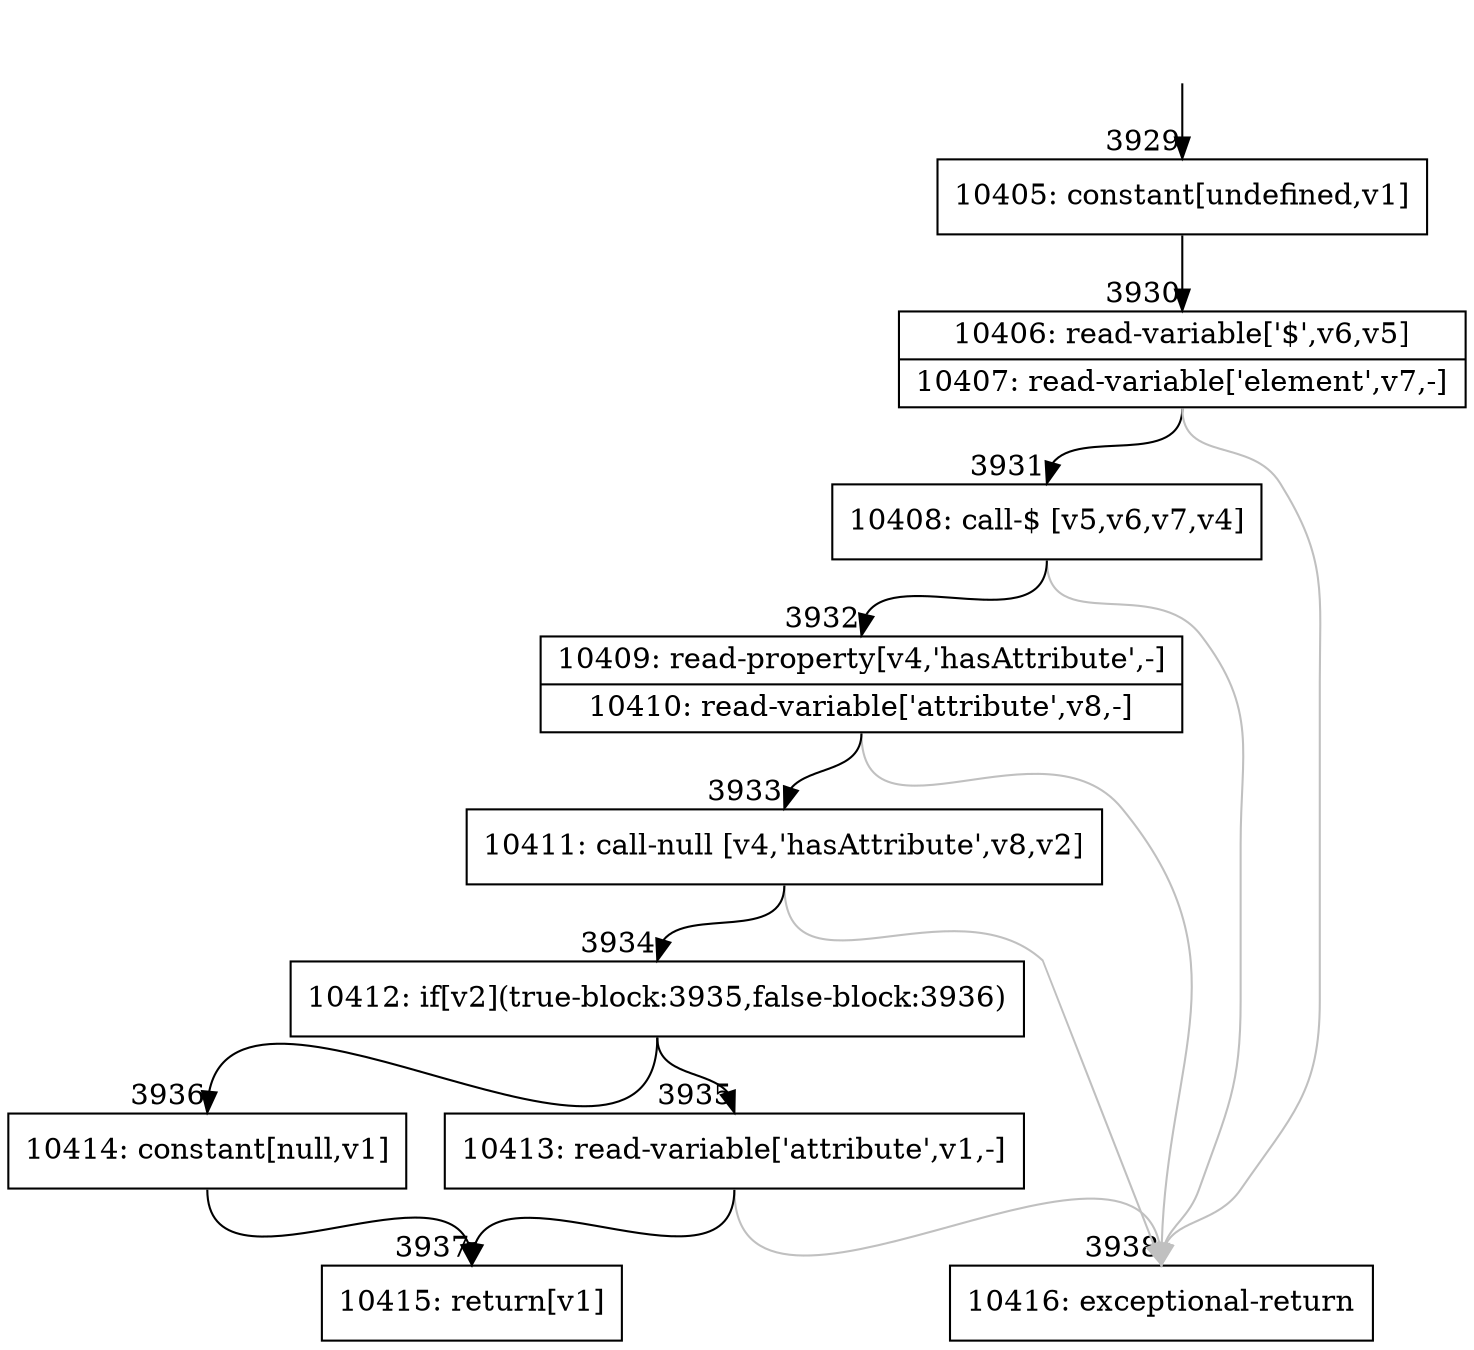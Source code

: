 digraph {
rankdir="TD"
BB_entry332[shape=none,label=""];
BB_entry332 -> BB3929 [tailport=s, headport=n, headlabel="    3929"]
BB3929 [shape=record label="{10405: constant[undefined,v1]}" ] 
BB3929 -> BB3930 [tailport=s, headport=n, headlabel="      3930"]
BB3930 [shape=record label="{10406: read-variable['$',v6,v5]|10407: read-variable['element',v7,-]}" ] 
BB3930 -> BB3931 [tailport=s, headport=n, headlabel="      3931"]
BB3930 -> BB3938 [tailport=s, headport=n, color=gray, headlabel="      3938"]
BB3931 [shape=record label="{10408: call-$ [v5,v6,v7,v4]}" ] 
BB3931 -> BB3932 [tailport=s, headport=n, headlabel="      3932"]
BB3931 -> BB3938 [tailport=s, headport=n, color=gray]
BB3932 [shape=record label="{10409: read-property[v4,'hasAttribute',-]|10410: read-variable['attribute',v8,-]}" ] 
BB3932 -> BB3933 [tailport=s, headport=n, headlabel="      3933"]
BB3932 -> BB3938 [tailport=s, headport=n, color=gray]
BB3933 [shape=record label="{10411: call-null [v4,'hasAttribute',v8,v2]}" ] 
BB3933 -> BB3934 [tailport=s, headport=n, headlabel="      3934"]
BB3933 -> BB3938 [tailport=s, headport=n, color=gray]
BB3934 [shape=record label="{10412: if[v2](true-block:3935,false-block:3936)}" ] 
BB3934 -> BB3935 [tailport=s, headport=n, headlabel="      3935"]
BB3934 -> BB3936 [tailport=s, headport=n, headlabel="      3936"]
BB3935 [shape=record label="{10413: read-variable['attribute',v1,-]}" ] 
BB3935 -> BB3937 [tailport=s, headport=n, headlabel="      3937"]
BB3935 -> BB3938 [tailport=s, headport=n, color=gray]
BB3936 [shape=record label="{10414: constant[null,v1]}" ] 
BB3936 -> BB3937 [tailport=s, headport=n]
BB3937 [shape=record label="{10415: return[v1]}" ] 
BB3938 [shape=record label="{10416: exceptional-return}" ] 
//#$~ 2928
}
